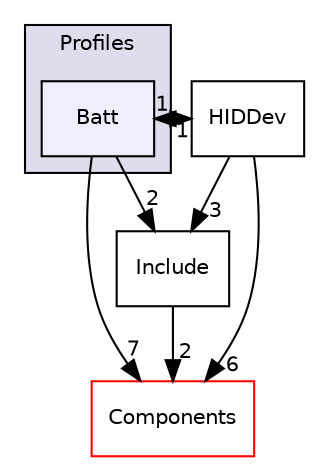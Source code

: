 digraph "C:/Work.git/ble/BLE-CC254x-1.4.0/Projects/ble/Profiles/Batt" {
  compound=true
  node [ fontsize="10", fontname="Helvetica"];
  edge [ labelfontsize="10", labelfontname="Helvetica"];
  subgraph clusterdir_bbf25acfb389de4a0b62fe1493a77c04 {
    graph [ bgcolor="#ddddee", pencolor="black", label="Profiles" fontname="Helvetica", fontsize="10", URL="dir_bbf25acfb389de4a0b62fe1493a77c04.html"]
  dir_206f3c63d7d0919acfca49012b47a2a5 [shape=box, label="Batt", style="filled", fillcolor="#eeeeff", pencolor="black", URL="dir_206f3c63d7d0919acfca49012b47a2a5.html"];
  }
  dir_7a2b63247ca617f0e1ef727740be8a23 [shape=box label="Components" fillcolor="white" style="filled" color="red" URL="dir_7a2b63247ca617f0e1ef727740be8a23.html"];
  dir_e653f5b09cdab494ece058337e16486f [shape=box label="HIDDev" URL="dir_e653f5b09cdab494ece058337e16486f.html"];
  dir_c92cc19f0c851bfd7369f25eb8781a13 [shape=box label="Include" URL="dir_c92cc19f0c851bfd7369f25eb8781a13.html"];
  dir_206f3c63d7d0919acfca49012b47a2a5->dir_7a2b63247ca617f0e1ef727740be8a23 [headlabel="7", labeldistance=1.5 headhref="dir_000080_000001.html"];
  dir_206f3c63d7d0919acfca49012b47a2a5->dir_e653f5b09cdab494ece058337e16486f [headlabel="1", labeldistance=1.5 headhref="dir_000080_000086.html"];
  dir_206f3c63d7d0919acfca49012b47a2a5->dir_c92cc19f0c851bfd7369f25eb8781a13 [headlabel="2", labeldistance=1.5 headhref="dir_000080_000069.html"];
  dir_e653f5b09cdab494ece058337e16486f->dir_7a2b63247ca617f0e1ef727740be8a23 [headlabel="6", labeldistance=1.5 headhref="dir_000086_000001.html"];
  dir_e653f5b09cdab494ece058337e16486f->dir_206f3c63d7d0919acfca49012b47a2a5 [headlabel="1", labeldistance=1.5 headhref="dir_000086_000080.html"];
  dir_e653f5b09cdab494ece058337e16486f->dir_c92cc19f0c851bfd7369f25eb8781a13 [headlabel="3", labeldistance=1.5 headhref="dir_000086_000069.html"];
  dir_c92cc19f0c851bfd7369f25eb8781a13->dir_7a2b63247ca617f0e1ef727740be8a23 [headlabel="2", labeldistance=1.5 headhref="dir_000069_000001.html"];
}
